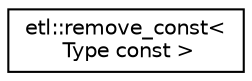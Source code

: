digraph "Graphical Class Hierarchy"
{
  edge [fontname="Helvetica",fontsize="10",labelfontname="Helvetica",labelfontsize="10"];
  node [fontname="Helvetica",fontsize="10",shape=record];
  rankdir="LR";
  Node0 [label="etl::remove_const\<\l Type const \>",height=0.2,width=0.4,color="black", fillcolor="white", style="filled",URL="$structetl_1_1remove__const_3_01Type_01const_01_4.html"];
}

